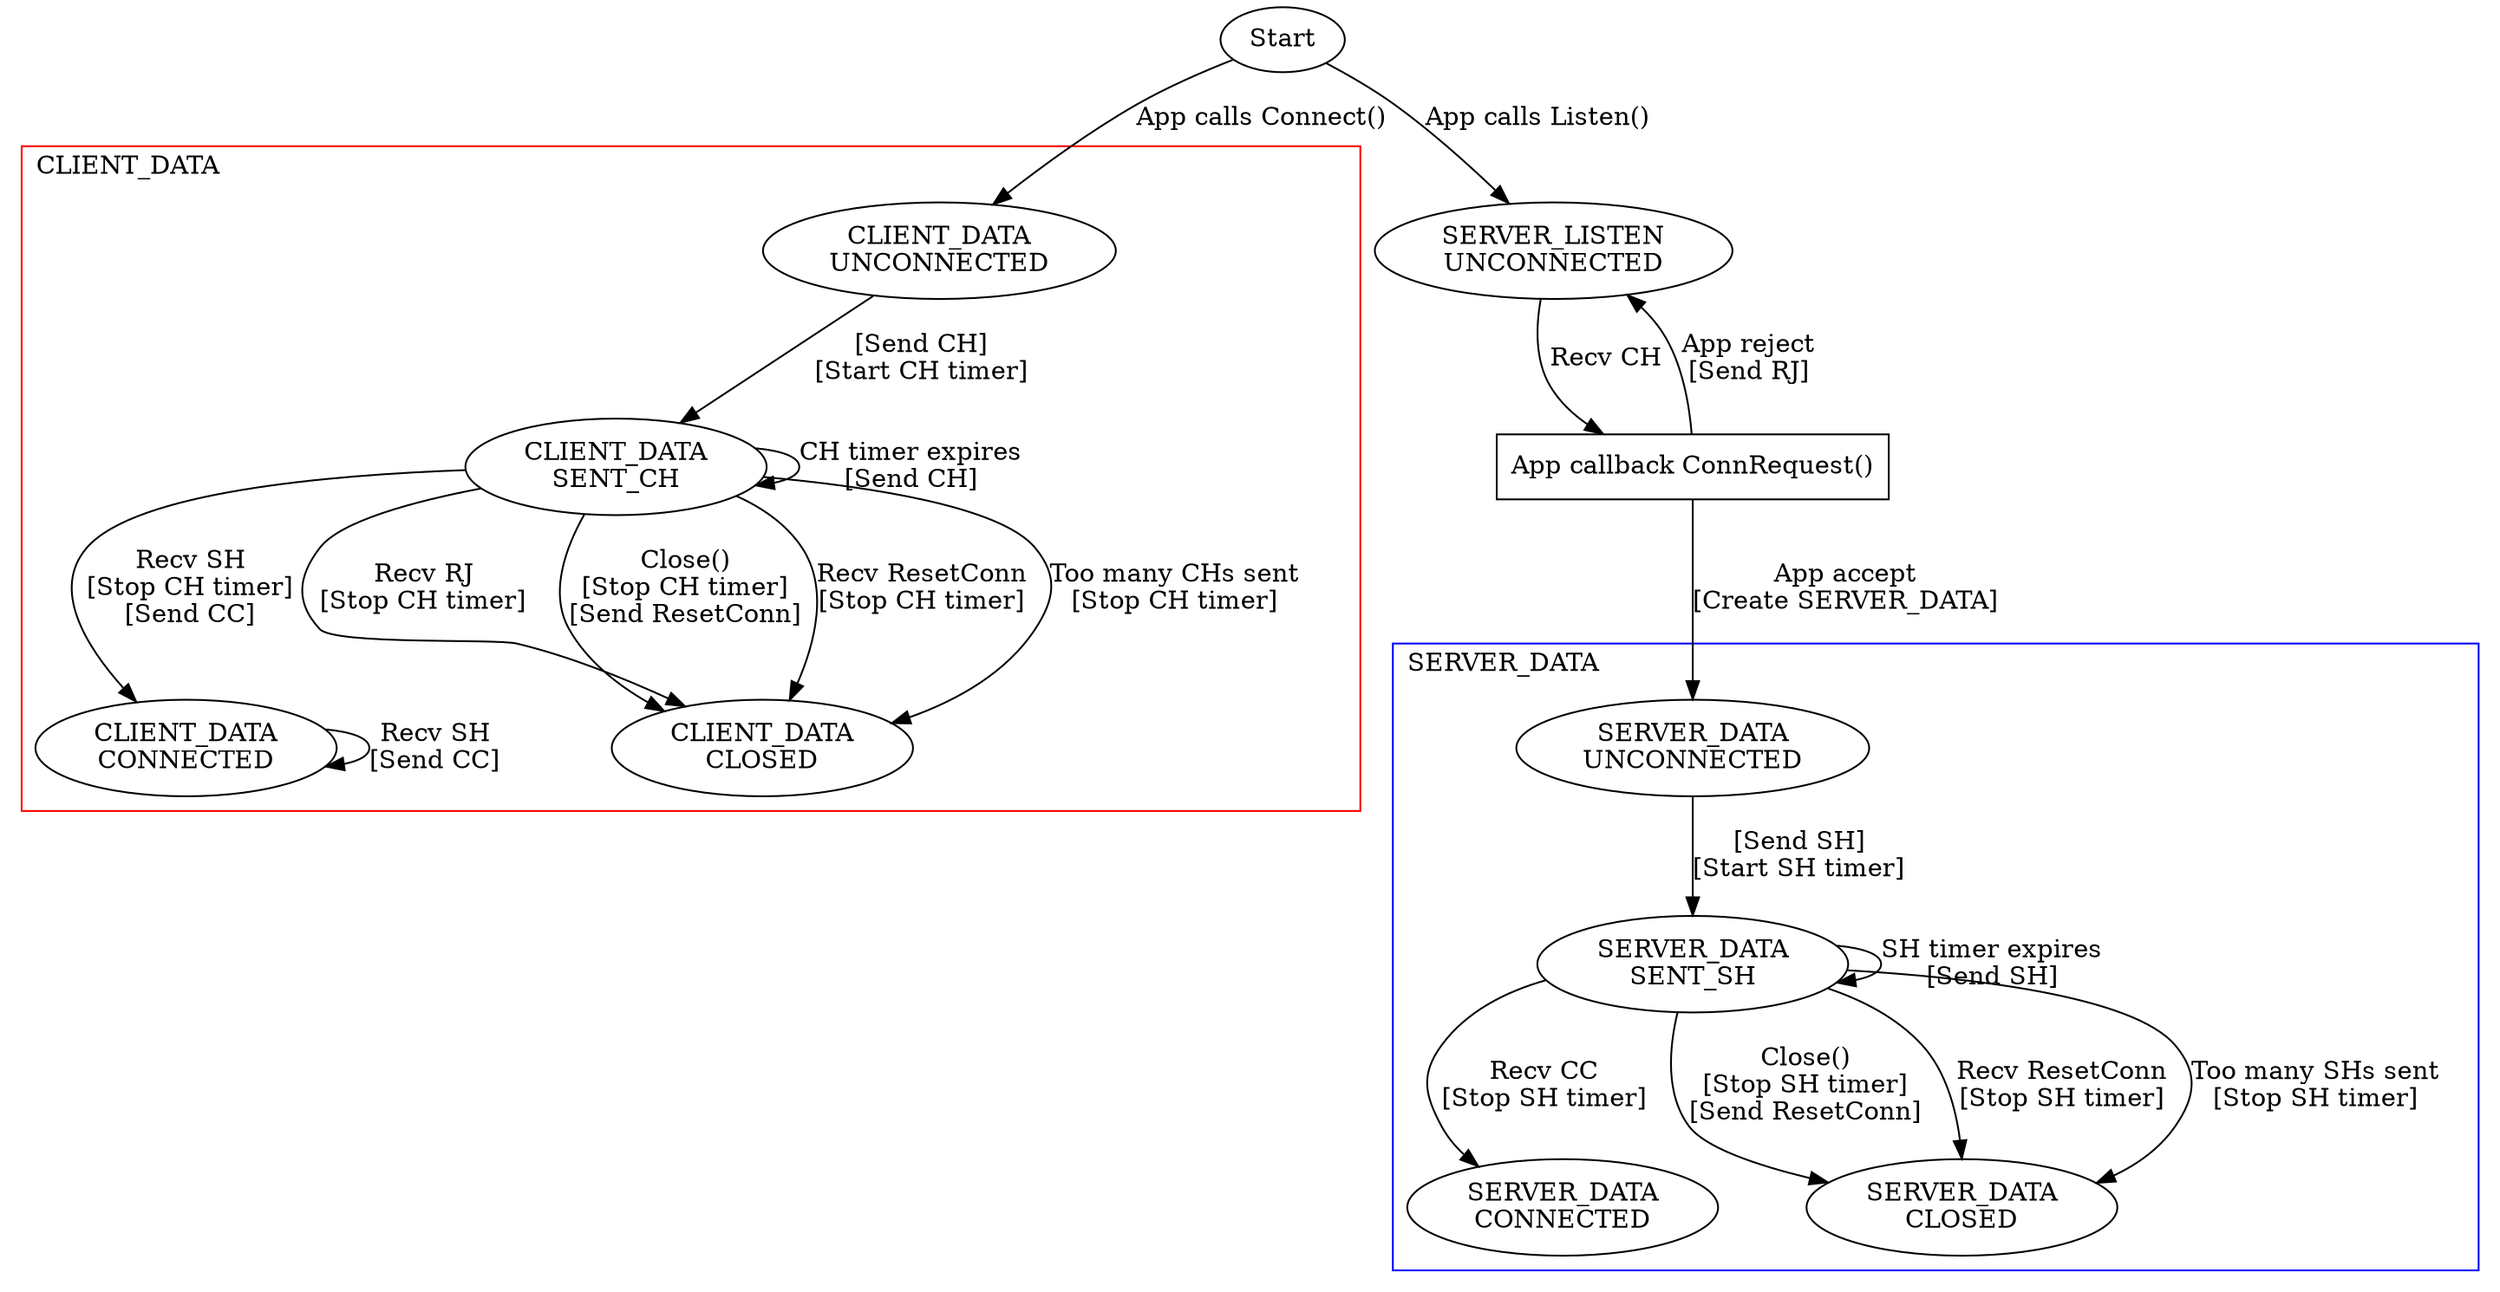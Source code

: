 digraph sliq_connection_establishment {
    strt [ shape = ellipse, label = "Start" ];
    srvl [ shape = ellipse, label = "SERVER_LISTEN\nUNCONNECTED" ];
    fork [ shape = box,     label = "App callback ConnRequest()" ];
    sduc [ shape = ellipse, label = "SERVER_DATA\nUNCONNECTED" ];
    sdss [ shape = ellipse, label = "SERVER_DATA\nSENT_SH" ];
    sdcn [ shape = ellipse, label = "SERVER_DATA\nCONNECTED" ];
    cduc [ shape = ellipse, label = "CLIENT_DATA\nUNCONNECTED" ];
    cdsc [ shape = ellipse, label = "CLIENT_DATA\nSENT_CH" ];
    cdcn [ shape = ellipse, label = "CLIENT_DATA\nCONNECTED" ];
    cls1 [ shape = ellipse, label = "SERVER_DATA\nCLOSED" ];
    cls2 [ shape = ellipse, label = "CLIENT_DATA\nCLOSED" ];

    strt -> srvl [ label = "App calls Listen()" ];
    srvl -> fork [ label = "Recv CH" ];
    fork -> srvl [ label = "App reject\n[Send RJ]" ];
    fork -> sduc [ label = "App accept\n[Create SERVER_DATA]" ];

    subgraph cluster0 {
        label = "SERVER_DATA";
        labeljust = "l";
        color = blue;
        sduc -> sdss [ label = "[Send SH]\n[Start SH timer]" ];
        sdss -> sdss [ label = "SH timer expires\n[Send SH]" ];
        sdss -> sdcn [ label = "Recv CC\n[Stop SH timer]" ];
        sdss -> cls1 [ label = "Close()\n[Stop SH timer]\n[Send ResetConn]" ];
        sdss -> cls1 [ label = "Recv ResetConn\n[Stop SH timer]" ];
        sdss -> cls1 [ label = "Too many SHs sent\n[Stop SH timer]" ];
    }

    strt -> cduc [ label = "App calls Connect()" ];

    subgraph cluster1 {
        label = "CLIENT_DATA";
        labeljust = "l";
        color = red;
        cduc -> cdsc [ label = "[Send CH]\n[Start CH timer]" ];
        cdsc -> cdsc [ label = "CH timer expires\n[Send CH]" ];
        cdsc -> cdcn [ label = "Recv SH\n[Stop CH timer]\n[Send CC]" ];
        cdsc -> cls2 [ label = "Recv RJ\n[Stop CH timer]" ];
        cdcn -> cdcn [ label = "Recv SH\n[Send CC]" ];
        cdsc -> cls2 [ label = "Close()\n[Stop CH timer]\n[Send ResetConn]" ];
        cdsc -> cls2 [ label = "Recv ResetConn\n[Stop CH timer]" ];
        cdsc -> cls2 [ label = "Too many CHs sent\n[Stop CH timer]" ];
    }
}
